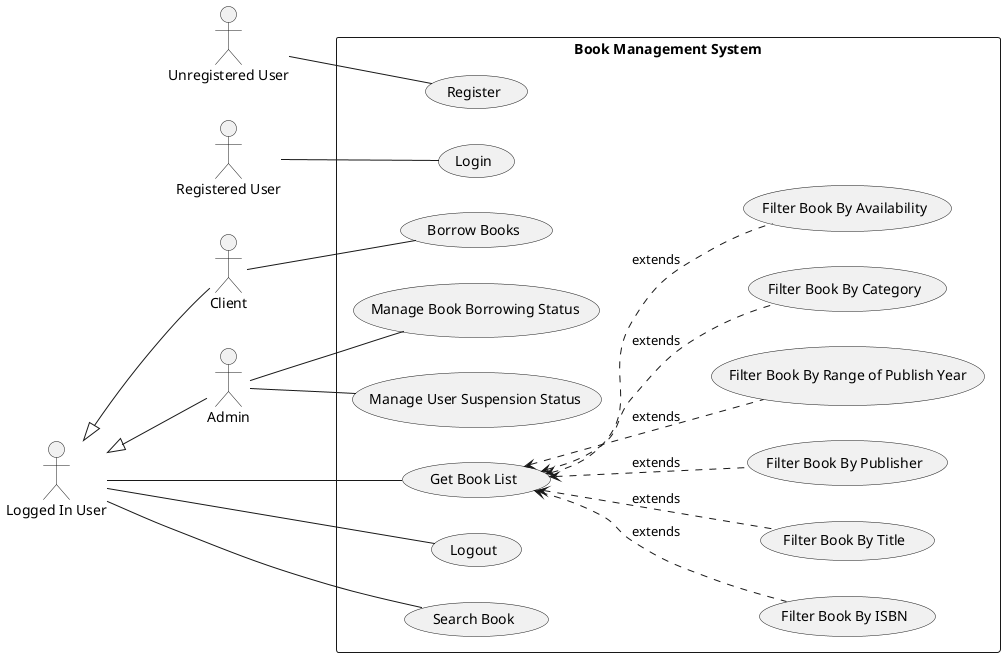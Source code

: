 @startuml
left to right direction

:Unregistered User: as uUser
:Registered User: as rUser
:Logged In User: as lUser
:Client: as client
:Admin: as admin

rectangle "Book Management System" {
  usecase "Register" as register
  usecase "Login" as login
  usecase "Logout" as logout

  'For Logged In Users
  usecase "Get Book List" as gBookList
  usecase "Filter Book By ISBN" as fISBN
  usecase "Filter Book By Title" as fTitle
  usecase "Filter Book By Publisher" as fPub
  usecase "Filter Book By Range of Publish Year" as fRYear
  usecase "Filter Book By Category" as fCategory
  usecase "Filter Book By Availability" as fAvail
  usecase "Search Book" as search

  'For Client
  usecase "Borrow Books" as borrow

  'For Admin
  usecase "Manage Book Borrowing Status" as mBorrowStat
  usecase "Manage User Suspension Status" as mUserSuspension
  'usecase "Manage Borrowing Rules" as mBorrowRules
}

lUser <|-- client
lUser <|-- admin

uUser -- register

rUser -- login

lUser -- logout
lUser -- gBookList
lUser -- search

fISBN .up.> gBookList : extends
fTitle .up.> gBookList : extends
fPub .up.> gBookList : extends
fRYear .up.> gBookList : extends
fCategory .up.> gBookList : extends
fAvail .up.> gBookList : extends

client -- borrow

admin -- mBorrowStat
admin -- mUserSuspension
@enduml

